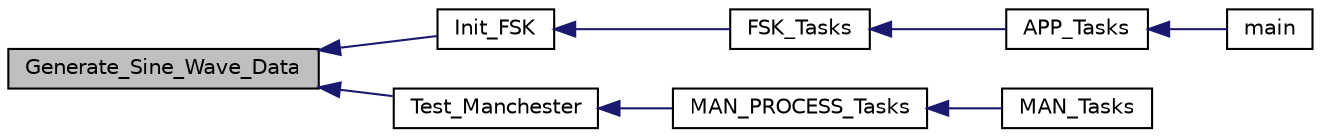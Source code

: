 digraph "Generate_Sine_Wave_Data"
{
  edge [fontname="Helvetica",fontsize="10",labelfontname="Helvetica",labelfontsize="10"];
  node [fontname="Helvetica",fontsize="10",shape=record];
  rankdir="LR";
  Node737 [label="Generate_Sine_Wave_Data",height=0.2,width=0.4,color="black", fillcolor="grey75", style="filled", fontcolor="black"];
  Node737 -> Node738 [dir="back",color="midnightblue",fontsize="10",style="solid",fontname="Helvetica"];
  Node738 [label="Init_FSK",height=0.2,width=0.4,color="black", fillcolor="white", style="filled",URL="$inszt__fsk_8c.html#abf81b4f4803cca658397c138bc6fe2d0"];
  Node738 -> Node739 [dir="back",color="midnightblue",fontsize="10",style="solid",fontname="Helvetica"];
  Node739 [label="FSK_Tasks",height=0.2,width=0.4,color="black", fillcolor="white", style="filled",URL="$inszt__fsk_8c.html#a86e42784b2bc0d852d28898161103760"];
  Node739 -> Node740 [dir="back",color="midnightblue",fontsize="10",style="solid",fontname="Helvetica"];
  Node740 [label="APP_Tasks",height=0.2,width=0.4,color="black", fillcolor="white", style="filled",URL="$inszt__app_8c.html#a859aee46b660cfee47cfd45ce08f6862"];
  Node740 -> Node741 [dir="back",color="midnightblue",fontsize="10",style="solid",fontname="Helvetica"];
  Node741 [label="main",height=0.2,width=0.4,color="black", fillcolor="white", style="filled",URL="$inszt__main_8c.html#a840291bc02cba5474a4cb46a9b9566fe"];
  Node737 -> Node742 [dir="back",color="midnightblue",fontsize="10",style="solid",fontname="Helvetica"];
  Node742 [label="Test_Manchester",height=0.2,width=0.4,color="black", fillcolor="white", style="filled",URL="$inszt__man_8c.html#a58180a4bddf2eb82b49ce86257a95346"];
  Node742 -> Node743 [dir="back",color="midnightblue",fontsize="10",style="solid",fontname="Helvetica"];
  Node743 [label="MAN_PROCESS_Tasks",height=0.2,width=0.4,color="black", fillcolor="white", style="filled",URL="$inszt__man_8c.html#a48e348dab43f9719d4c7f62dcdc91ccf"];
  Node743 -> Node744 [dir="back",color="midnightblue",fontsize="10",style="solid",fontname="Helvetica"];
  Node744 [label="MAN_Tasks",height=0.2,width=0.4,color="black", fillcolor="white", style="filled",URL="$man_8h.html#aee1e768706fd21921cca7b874ff4f232"];
}
